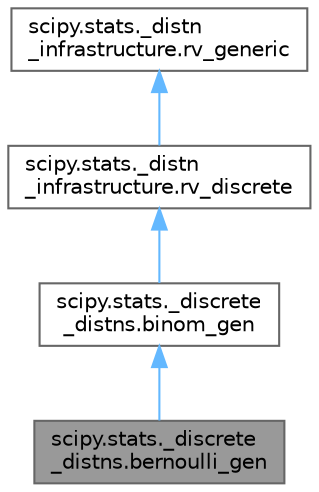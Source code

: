 digraph "scipy.stats._discrete_distns.bernoulli_gen"
{
 // LATEX_PDF_SIZE
  bgcolor="transparent";
  edge [fontname=Helvetica,fontsize=10,labelfontname=Helvetica,labelfontsize=10];
  node [fontname=Helvetica,fontsize=10,shape=box,height=0.2,width=0.4];
  Node1 [id="Node000001",label="scipy.stats._discrete\l_distns.bernoulli_gen",height=0.2,width=0.4,color="gray40", fillcolor="grey60", style="filled", fontcolor="black",tooltip=" "];
  Node2 -> Node1 [id="edge4_Node000001_Node000002",dir="back",color="steelblue1",style="solid",tooltip=" "];
  Node2 [id="Node000002",label="scipy.stats._discrete\l_distns.binom_gen",height=0.2,width=0.4,color="gray40", fillcolor="white", style="filled",URL="$d7/da2/classscipy_1_1stats_1_1__discrete__distns_1_1binom__gen.html",tooltip=" "];
  Node3 -> Node2 [id="edge5_Node000002_Node000003",dir="back",color="steelblue1",style="solid",tooltip=" "];
  Node3 [id="Node000003",label="scipy.stats._distn\l_infrastructure.rv_discrete",height=0.2,width=0.4,color="gray40", fillcolor="white", style="filled",URL="$d5/d22/classscipy_1_1stats_1_1__distn__infrastructure_1_1rv__discrete.html",tooltip=" "];
  Node4 -> Node3 [id="edge6_Node000003_Node000004",dir="back",color="steelblue1",style="solid",tooltip=" "];
  Node4 [id="Node000004",label="scipy.stats._distn\l_infrastructure.rv_generic",height=0.2,width=0.4,color="gray40", fillcolor="white", style="filled",URL="$df/d75/classscipy_1_1stats_1_1__distn__infrastructure_1_1rv__generic.html",tooltip=" "];
}
